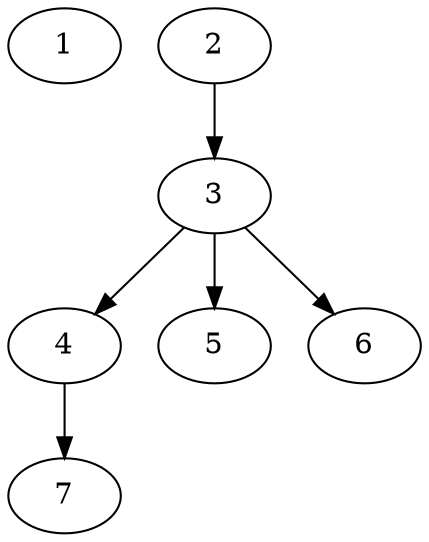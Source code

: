 // DAG automatically generated by daggen at Fri May 24 12:57:58 2024
// daggen-master/daggen -n 7 --fat 0.5 --density 0.5 --regular 0.5 --jump 2 --minalpha 20 --maxalpha 50 --dot -o dags_dot_7/sim_3.dot 
digraph G {
  1 [size="83937045001", alpha="43.12"]
  2 [size="368293445632", alpha="49.29"]
  2 -> 3 [size ="411041792"]
  3 [size="134217728000", alpha="20.97"]
  3 -> 4 [size ="209715200"]
  3 -> 5 [size ="209715200"]
  3 -> 6 [size ="209715200"]
  4 [size="12666220172", alpha="40.14"]
  4 -> 7 [size ="536870912"]
  5 [size="1073741824000", alpha="23.53"]
  6 [size="1073741824000", alpha="26.93"]
  7 [size="1073741824000", alpha="48.46"]
}
